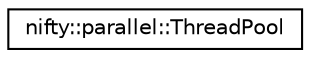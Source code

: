 digraph "Graphical Class Hierarchy"
{
  edge [fontname="Helvetica",fontsize="10",labelfontname="Helvetica",labelfontsize="10"];
  node [fontname="Helvetica",fontsize="10",shape=record];
  rankdir="LR";
  Node1 [label="nifty::parallel::ThreadPool",height=0.2,width=0.4,color="black", fillcolor="white", style="filled",URL="$classnifty_1_1parallel_1_1ThreadPool.html",tooltip="Thread pool class to manage a set of parallel workers. "];
}
